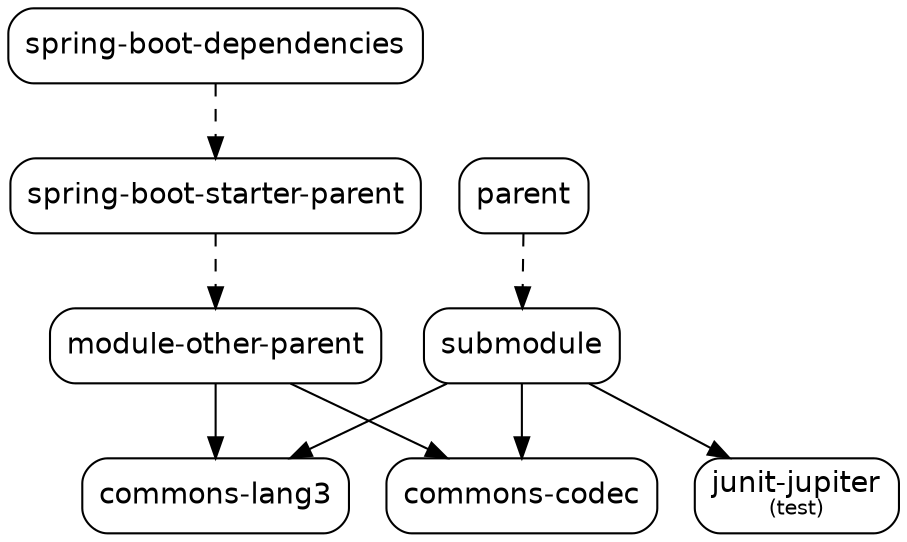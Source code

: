digraph "parent" {
  node [shape="box",style="rounded",fontname="Helvetica",fontsize="14"]
  edge [fontsize="10",fontname="Helvetica"]

  // Node Definitions:
  "org.springframework.boot:spring-boot-starter-parent:pom:compile"[label=<spring-boot-starter-parent>]
  "org.springframework.boot:module-other-parent:jar:compile"[label=<module-other-parent>]
  "org.springframework.boot:spring-boot-dependencies:pom:compile"[label=<spring-boot-dependencies>]
  "com.github.ferstl:parent:pom:compile"[label=<parent>]
  "com.github.ferstl:submodule:jar:compile"[label=<submodule>]
  "commons-codec:commons-codec:jar:compile"[label=<commons-codec>]
  "org.apache.commons:commons-lang3:jar:compile"[label=<commons-lang3>]
  "org.junit.jupiter:junit-jupiter:jar:test"[label=<junit-jupiter<font point-size="10"><br/>(test)</font>>]

  // Edge Definitions:
  "org.springframework.boot:spring-boot-starter-parent:pom:compile" -> "org.springframework.boot:module-other-parent:jar:compile"[style="dashed"]
  "org.springframework.boot:spring-boot-dependencies:pom:compile" -> "org.springframework.boot:spring-boot-starter-parent:pom:compile"[style="dashed"]
  "com.github.ferstl:parent:pom:compile" -> "com.github.ferstl:submodule:jar:compile"[style="dashed"]
  "org.springframework.boot:module-other-parent:jar:compile" -> "commons-codec:commons-codec:jar:compile"
  "org.springframework.boot:module-other-parent:jar:compile" -> "org.apache.commons:commons-lang3:jar:compile"
  "com.github.ferstl:submodule:jar:compile" -> "commons-codec:commons-codec:jar:compile"
  "com.github.ferstl:submodule:jar:compile" -> "org.apache.commons:commons-lang3:jar:compile"
  "com.github.ferstl:submodule:jar:compile" -> "org.junit.jupiter:junit-jupiter:jar:test"
}

